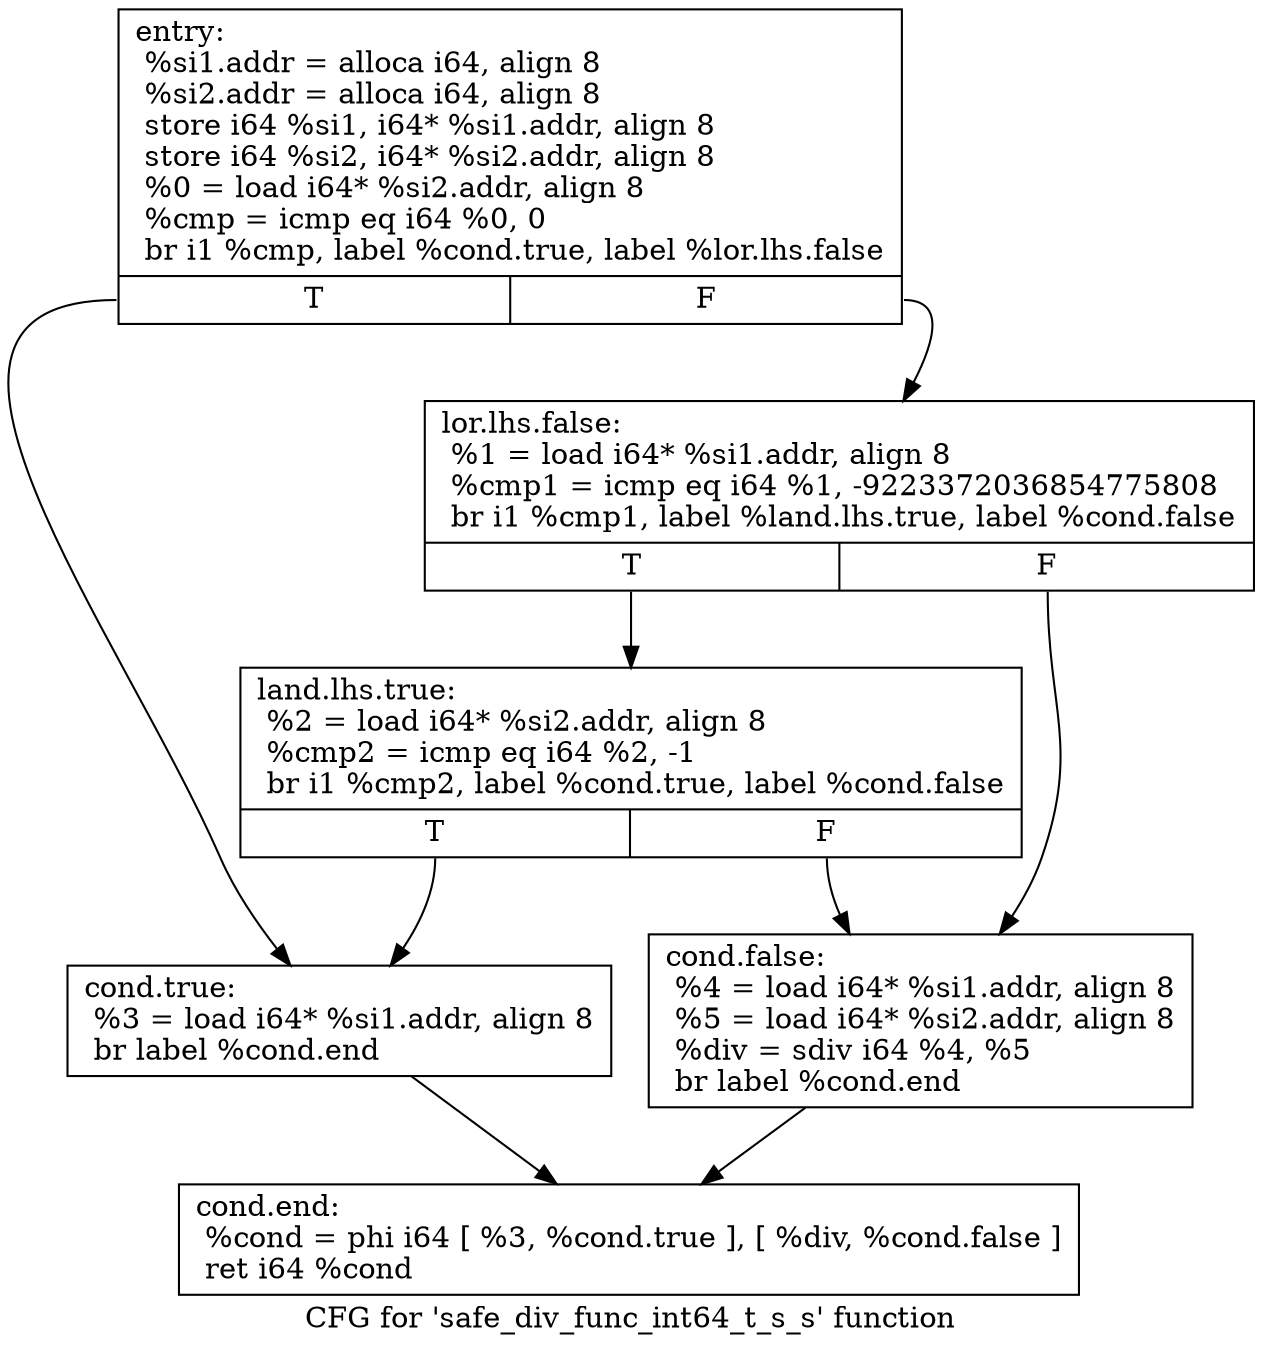 digraph "CFG for 'safe_div_func_int64_t_s_s' function" {
	label="CFG for 'safe_div_func_int64_t_s_s' function";

	Node0xab61b38 [shape=record,label="{entry:\l  %si1.addr = alloca i64, align 8\l  %si2.addr = alloca i64, align 8\l  store i64 %si1, i64* %si1.addr, align 8\l  store i64 %si2, i64* %si2.addr, align 8\l  %0 = load i64* %si2.addr, align 8\l  %cmp = icmp eq i64 %0, 0\l  br i1 %cmp, label %cond.true, label %lor.lhs.false\l|{<s0>T|<s1>F}}"];
	Node0xab61b38:s0 -> Node0xab61bc8;
	Node0xab61b38:s1 -> Node0xab61b68;
	Node0xab61b68 [shape=record,label="{lor.lhs.false:                                    \l  %1 = load i64* %si1.addr, align 8\l  %cmp1 = icmp eq i64 %1, -9223372036854775808\l  br i1 %cmp1, label %land.lhs.true, label %cond.false\l|{<s0>T|<s1>F}}"];
	Node0xab61b68:s0 -> Node0xab61b98;
	Node0xab61b68:s1 -> Node0xab61bf8;
	Node0xab61b98 [shape=record,label="{land.lhs.true:                                    \l  %2 = load i64* %si2.addr, align 8\l  %cmp2 = icmp eq i64 %2, -1\l  br i1 %cmp2, label %cond.true, label %cond.false\l|{<s0>T|<s1>F}}"];
	Node0xab61b98:s0 -> Node0xab61bc8;
	Node0xab61b98:s1 -> Node0xab61bf8;
	Node0xab61bc8 [shape=record,label="{cond.true:                                        \l  %3 = load i64* %si1.addr, align 8\l  br label %cond.end\l}"];
	Node0xab61bc8 -> Node0xab61c28;
	Node0xab61bf8 [shape=record,label="{cond.false:                                       \l  %4 = load i64* %si1.addr, align 8\l  %5 = load i64* %si2.addr, align 8\l  %div = sdiv i64 %4, %5\l  br label %cond.end\l}"];
	Node0xab61bf8 -> Node0xab61c28;
	Node0xab61c28 [shape=record,label="{cond.end:                                         \l  %cond = phi i64 [ %3, %cond.true ], [ %div, %cond.false ]\l  ret i64 %cond\l}"];
}
